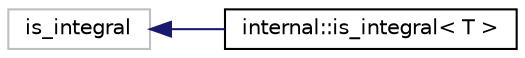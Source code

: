 digraph "Иерархия классов. Графический вид."
{
  edge [fontname="Helvetica",fontsize="10",labelfontname="Helvetica",labelfontsize="10"];
  node [fontname="Helvetica",fontsize="10",shape=record];
  rankdir="LR";
  Node129 [label="is_integral",height=0.2,width=0.4,color="grey75", fillcolor="white", style="filled"];
  Node129 -> Node0 [dir="back",color="midnightblue",fontsize="10",style="solid",fontname="Helvetica"];
  Node0 [label="internal::is_integral\< T \>",height=0.2,width=0.4,color="black", fillcolor="white", style="filled",URL="$structinternal_1_1is__integral.html"];
}
